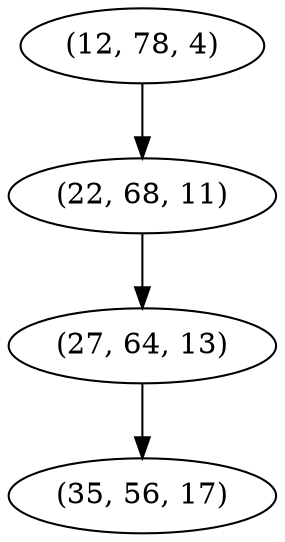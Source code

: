 digraph tree {
    "(12, 78, 4)";
    "(22, 68, 11)";
    "(27, 64, 13)";
    "(35, 56, 17)";
    "(12, 78, 4)" -> "(22, 68, 11)";
    "(22, 68, 11)" -> "(27, 64, 13)";
    "(27, 64, 13)" -> "(35, 56, 17)";
}
